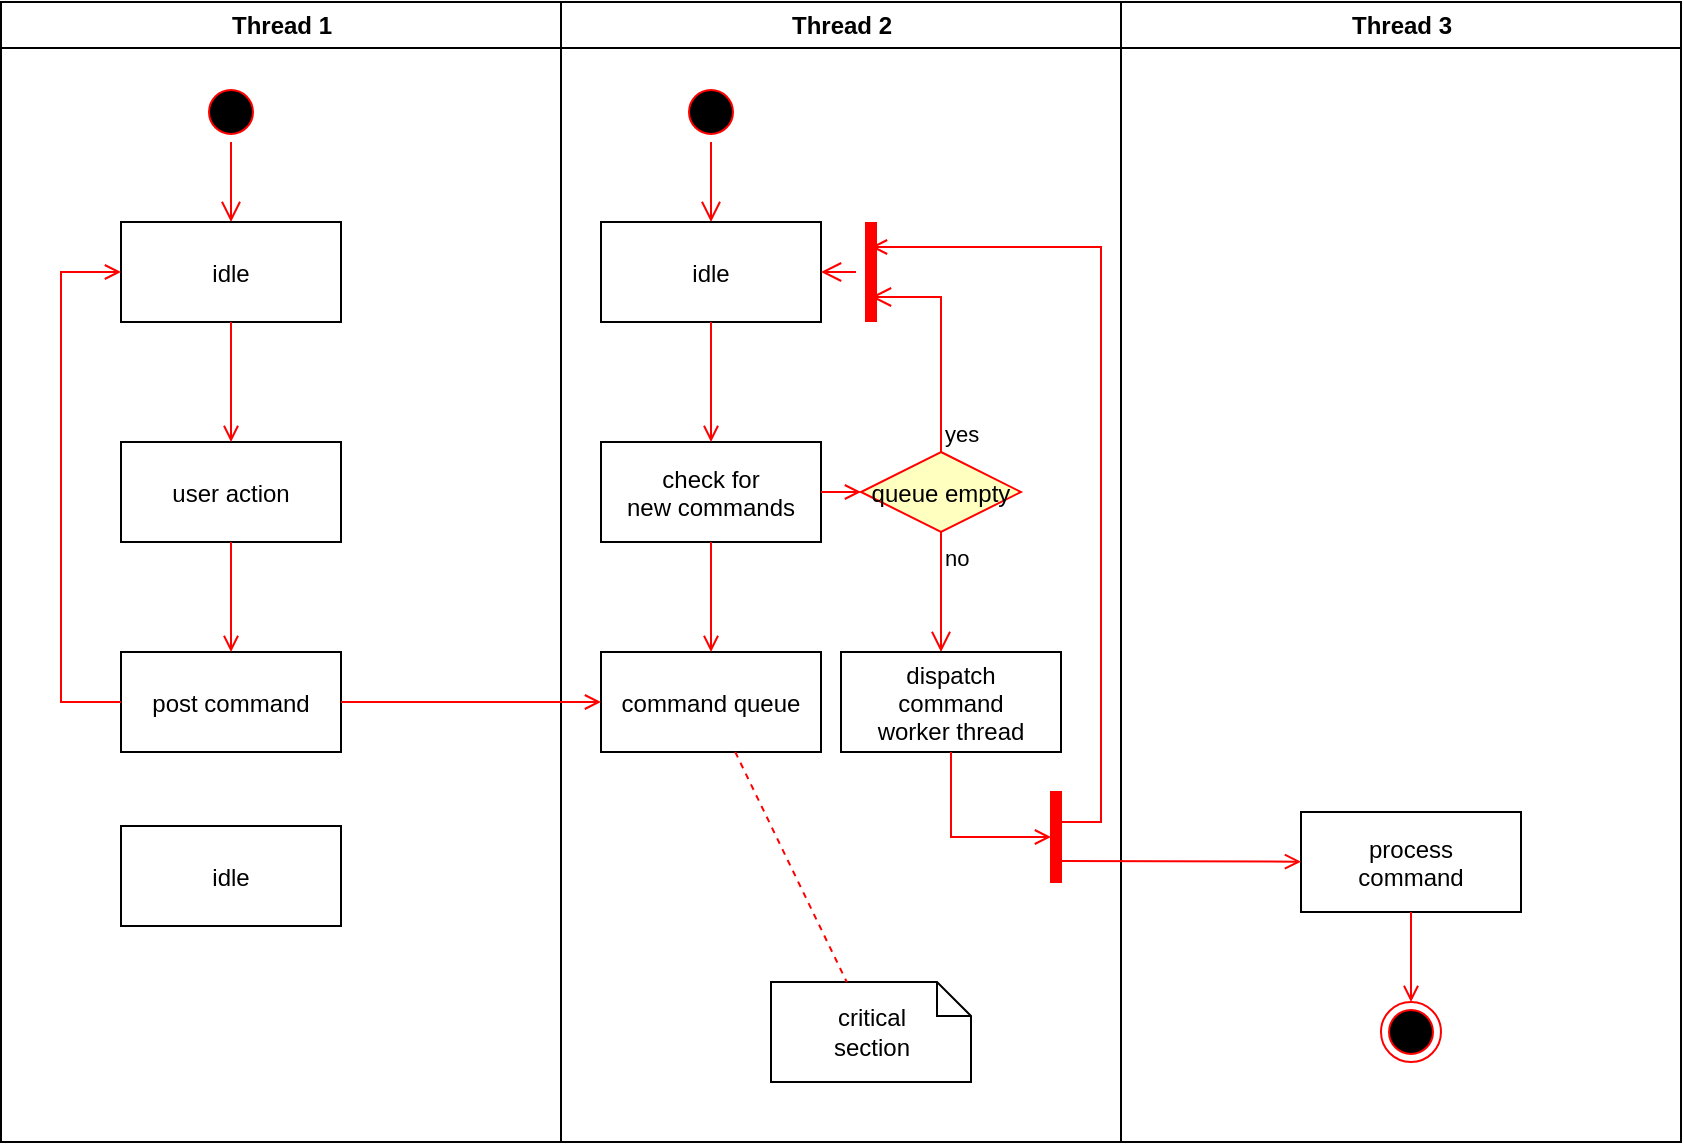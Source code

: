 <mxfile>
    <diagram name="Page-1" id="e7e014a7-5840-1c2e-5031-d8a46d1fe8dd">
        <mxGraphModel dx="674" dy="484" grid="1" gridSize="10" guides="1" tooltips="1" connect="1" arrows="1" fold="0" page="1" pageScale="1" pageWidth="1169" pageHeight="826" background="none" math="0" shadow="0">
            <root>
                <mxCell id="0"/>
                <mxCell id="1" parent="0"/>
                <mxCell id="2" value="Thread 1" style="swimlane;whiteSpace=wrap" parent="1" vertex="1">
                    <mxGeometry x="164.5" y="128" width="280" height="570" as="geometry"/>
                </mxCell>
                <mxCell id="5" value="" style="ellipse;shape=startState;fillColor=#000000;strokeColor=#ff0000;" parent="2" vertex="1">
                    <mxGeometry x="100" y="40" width="30" height="30" as="geometry"/>
                </mxCell>
                <mxCell id="6" value="" style="edgeStyle=elbowEdgeStyle;elbow=horizontal;verticalAlign=bottom;endArrow=open;endSize=8;strokeColor=#FF0000;endFill=1;rounded=0" parent="2" source="5" target="7" edge="1">
                    <mxGeometry x="100" y="40" as="geometry">
                        <mxPoint x="115" y="110" as="targetPoint"/>
                    </mxGeometry>
                </mxCell>
                <mxCell id="7" value="idle" style="" parent="2" vertex="1">
                    <mxGeometry x="60" y="110" width="110" height="50" as="geometry"/>
                </mxCell>
                <mxCell id="8" value="user action" style="" parent="2" vertex="1">
                    <mxGeometry x="60" y="220" width="110" height="50" as="geometry"/>
                </mxCell>
                <mxCell id="9" value="" style="endArrow=open;strokeColor=#FF0000;endFill=1;rounded=0" parent="2" source="7" target="8" edge="1">
                    <mxGeometry relative="1" as="geometry"/>
                </mxCell>
                <mxCell id="10" value="post command" style="" parent="2" vertex="1">
                    <mxGeometry x="60" y="325" width="110" height="50" as="geometry"/>
                </mxCell>
                <mxCell id="11" value="" style="endArrow=open;strokeColor=#FF0000;endFill=1;rounded=0" parent="2" source="8" target="10" edge="1">
                    <mxGeometry relative="1" as="geometry"/>
                </mxCell>
                <mxCell id="12" value="" style="edgeStyle=elbowEdgeStyle;elbow=horizontal;strokeColor=#FF0000;endArrow=open;endFill=1;rounded=0" parent="2" source="10" target="7" edge="1">
                    <mxGeometry width="100" height="100" relative="1" as="geometry">
                        <mxPoint x="160" y="290" as="sourcePoint"/>
                        <mxPoint x="260" y="190" as="targetPoint"/>
                        <Array as="points">
                            <mxPoint x="30" y="250"/>
                        </Array>
                    </mxGeometry>
                </mxCell>
                <mxCell id="l5vB1xmRcoUgEGXJJuVW-41" value="idle" style="" parent="2" vertex="1">
                    <mxGeometry x="60" y="412" width="110" height="50" as="geometry"/>
                </mxCell>
                <mxCell id="3" value="Thread 2" style="swimlane;whiteSpace=wrap" parent="1" vertex="1">
                    <mxGeometry x="444.5" y="128" width="280" height="570" as="geometry"/>
                </mxCell>
                <mxCell id="13" value="" style="ellipse;shape=startState;fillColor=#000000;strokeColor=#ff0000;" parent="3" vertex="1">
                    <mxGeometry x="60" y="40" width="30" height="30" as="geometry"/>
                </mxCell>
                <mxCell id="14" value="" style="edgeStyle=elbowEdgeStyle;elbow=horizontal;verticalAlign=bottom;endArrow=open;endSize=8;strokeColor=#FF0000;endFill=1;rounded=0" parent="3" source="13" target="15" edge="1">
                    <mxGeometry x="40" y="20" as="geometry">
                        <mxPoint x="55" y="90" as="targetPoint"/>
                    </mxGeometry>
                </mxCell>
                <mxCell id="15" value="idle" style="" parent="3" vertex="1">
                    <mxGeometry x="20" y="110" width="110" height="50" as="geometry"/>
                </mxCell>
                <mxCell id="16" value="check for &#xa;new commands" style="" parent="3" vertex="1">
                    <mxGeometry x="20" y="220" width="110" height="50" as="geometry"/>
                </mxCell>
                <mxCell id="17" value="" style="endArrow=open;strokeColor=#FF0000;endFill=1;rounded=0" parent="3" source="15" target="16" edge="1">
                    <mxGeometry relative="1" as="geometry"/>
                </mxCell>
                <mxCell id="18" value="command queue" style="" parent="3" vertex="1">
                    <mxGeometry x="20" y="325" width="110" height="50" as="geometry"/>
                </mxCell>
                <mxCell id="19" value="" style="endArrow=open;strokeColor=#FF0000;endFill=1;rounded=0" parent="3" source="16" target="18" edge="1">
                    <mxGeometry relative="1" as="geometry"/>
                </mxCell>
                <mxCell id="21" value="queue empty" style="rhombus;fillColor=#ffffc0;strokeColor=#ff0000;" parent="3" vertex="1">
                    <mxGeometry x="150" y="225" width="80" height="40" as="geometry"/>
                </mxCell>
                <mxCell id="22" value="yes" style="edgeStyle=elbowEdgeStyle;elbow=horizontal;align=left;verticalAlign=bottom;endArrow=open;endSize=8;strokeColor=#FF0000;exitX=0.5;exitY=0;endFill=1;rounded=0;entryX=0.75;entryY=0.5;entryPerimeter=0" parent="3" source="21" target="25" edge="1">
                    <mxGeometry x="-1" relative="1" as="geometry">
                        <mxPoint x="160" y="150" as="targetPoint"/>
                        <Array as="points">
                            <mxPoint x="190" y="180"/>
                        </Array>
                    </mxGeometry>
                </mxCell>
                <mxCell id="23" value="no" style="edgeStyle=elbowEdgeStyle;elbow=horizontal;align=left;verticalAlign=top;endArrow=open;endSize=8;strokeColor=#FF0000;endFill=1;rounded=0" parent="3" source="21" target="30" edge="1">
                    <mxGeometry x="-1" relative="1" as="geometry">
                        <mxPoint x="190" y="305" as="targetPoint"/>
                    </mxGeometry>
                </mxCell>
                <mxCell id="24" value="" style="endArrow=open;strokeColor=#FF0000;endFill=1;rounded=0" parent="3" source="16" target="21" edge="1">
                    <mxGeometry relative="1" as="geometry"/>
                </mxCell>
                <mxCell id="25" value="" style="shape=line;strokeWidth=6;strokeColor=#ff0000;rotation=90" parent="3" vertex="1">
                    <mxGeometry x="130" y="127.5" width="50" height="15" as="geometry"/>
                </mxCell>
                <mxCell id="26" value="" style="edgeStyle=elbowEdgeStyle;elbow=horizontal;verticalAlign=bottom;endArrow=open;endSize=8;strokeColor=#FF0000;endFill=1;rounded=0" parent="3" source="25" target="15" edge="1">
                    <mxGeometry x="130" y="90" as="geometry">
                        <mxPoint x="230" y="140" as="targetPoint"/>
                    </mxGeometry>
                </mxCell>
                <mxCell id="30" value="dispatch&#xa;command&#xa;worker thread" style="" parent="3" vertex="1">
                    <mxGeometry x="140" y="325" width="110" height="50" as="geometry"/>
                </mxCell>
                <mxCell id="31" value="critical&#xa;section" style="shape=note;whiteSpace=wrap;size=17" parent="3" vertex="1">
                    <mxGeometry x="105" y="490" width="100" height="50" as="geometry"/>
                </mxCell>
                <mxCell id="32" value="" style="endArrow=none;strokeColor=#FF0000;endFill=0;rounded=0;dashed=1" parent="3" source="18" target="31" edge="1">
                    <mxGeometry relative="1" as="geometry"/>
                </mxCell>
                <mxCell id="34" value="" style="whiteSpace=wrap;strokeColor=#FF0000;fillColor=#FF0000" parent="3" vertex="1">
                    <mxGeometry x="245" y="395" width="5" height="45" as="geometry"/>
                </mxCell>
                <mxCell id="41" value="" style="edgeStyle=elbowEdgeStyle;elbow=horizontal;entryX=0;entryY=0.5;strokeColor=#FF0000;endArrow=open;endFill=1;rounded=0" parent="3" source="30" target="34" edge="1">
                    <mxGeometry width="100" height="100" relative="1" as="geometry">
                        <mxPoint x="60" y="480" as="sourcePoint"/>
                        <mxPoint x="160" y="380" as="targetPoint"/>
                        <Array as="points">
                            <mxPoint x="195" y="400"/>
                        </Array>
                    </mxGeometry>
                </mxCell>
                <mxCell id="4" value="Thread 3" style="swimlane;whiteSpace=wrap" parent="1" vertex="1">
                    <mxGeometry x="724.5" y="128" width="280" height="570" as="geometry"/>
                </mxCell>
                <mxCell id="33" value="process&#xa;command" style="" parent="4" vertex="1">
                    <mxGeometry x="90" y="405" width="110" height="50" as="geometry"/>
                </mxCell>
                <mxCell id="35" value="" style="edgeStyle=elbowEdgeStyle;elbow=horizontal;strokeColor=#FF0000;endArrow=open;endFill=1;rounded=0;entryX=0.25;entryY=0.5;entryPerimeter=0" parent="4" target="25" edge="1">
                    <mxGeometry width="100" height="100" relative="1" as="geometry">
                        <mxPoint x="-30" y="410" as="sourcePoint"/>
                        <mxPoint x="-120" y="120" as="targetPoint"/>
                        <Array as="points">
                            <mxPoint x="-10" y="135"/>
                        </Array>
                    </mxGeometry>
                </mxCell>
                <mxCell id="37" value="" style="edgeStyle=none;strokeColor=#FF0000;endArrow=open;endFill=1;rounded=0" parent="4" target="33" edge="1">
                    <mxGeometry width="100" height="100" relative="1" as="geometry">
                        <mxPoint x="-30" y="429.5" as="sourcePoint"/>
                        <mxPoint x="90" y="429.5" as="targetPoint"/>
                    </mxGeometry>
                </mxCell>
                <mxCell id="38" value="" style="ellipse;shape=endState;fillColor=#000000;strokeColor=#ff0000" parent="4" vertex="1">
                    <mxGeometry x="130" y="500" width="30" height="30" as="geometry"/>
                </mxCell>
                <mxCell id="39" value="" style="endArrow=open;strokeColor=#FF0000;endFill=1;rounded=0" parent="4" source="33" target="38" edge="1">
                    <mxGeometry relative="1" as="geometry"/>
                </mxCell>
                <mxCell id="20" value="" style="endArrow=open;strokeColor=#FF0000;endFill=1;rounded=0" parent="1" source="10" target="18" edge="1">
                    <mxGeometry relative="1" as="geometry"/>
                </mxCell>
            </root>
        </mxGraphModel>
    </diagram>
</mxfile>